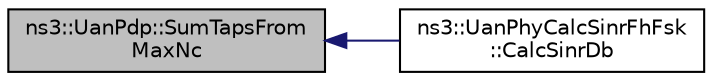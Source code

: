 digraph "ns3::UanPdp::SumTapsFromMaxNc"
{
  edge [fontname="Helvetica",fontsize="10",labelfontname="Helvetica",labelfontsize="10"];
  node [fontname="Helvetica",fontsize="10",shape=record];
  rankdir="LR";
  Node1 [label="ns3::UanPdp::SumTapsFrom\lMaxNc",height=0.2,width=0.4,color="black", fillcolor="grey75", style="filled", fontcolor="black"];
  Node1 -> Node2 [dir="back",color="midnightblue",fontsize="10",style="solid"];
  Node2 [label="ns3::UanPhyCalcSinrFhFsk\l::CalcSinrDb",height=0.2,width=0.4,color="black", fillcolor="white", style="filled",URL="$d4/d46/classns3_1_1UanPhyCalcSinrFhFsk.html#a6d728e7e7fa4c3ce682bae527d0c7db3"];
}
